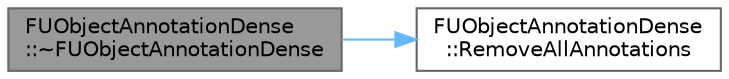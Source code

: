 digraph "FUObjectAnnotationDense::~FUObjectAnnotationDense"
{
 // INTERACTIVE_SVG=YES
 // LATEX_PDF_SIZE
  bgcolor="transparent";
  edge [fontname=Helvetica,fontsize=10,labelfontname=Helvetica,labelfontsize=10];
  node [fontname=Helvetica,fontsize=10,shape=box,height=0.2,width=0.4];
  rankdir="LR";
  Node1 [id="Node000001",label="FUObjectAnnotationDense\l::~FUObjectAnnotationDense",height=0.2,width=0.4,color="gray40", fillcolor="grey60", style="filled", fontcolor="black",tooltip="Destructor, removes all annotations, which removes the annotation as a uobject destruction listener."];
  Node1 -> Node2 [id="edge1_Node000001_Node000002",color="steelblue1",style="solid",tooltip=" "];
  Node2 [id="Node000002",label="FUObjectAnnotationDense\l::RemoveAllAnnotations",height=0.2,width=0.4,color="grey40", fillcolor="white", style="filled",URL="$dc/d50/classFUObjectAnnotationDense.html#a3708ad46a624e08988bb9faaa0db5cf6",tooltip="Removes all annotation from the annotation list."];
}
